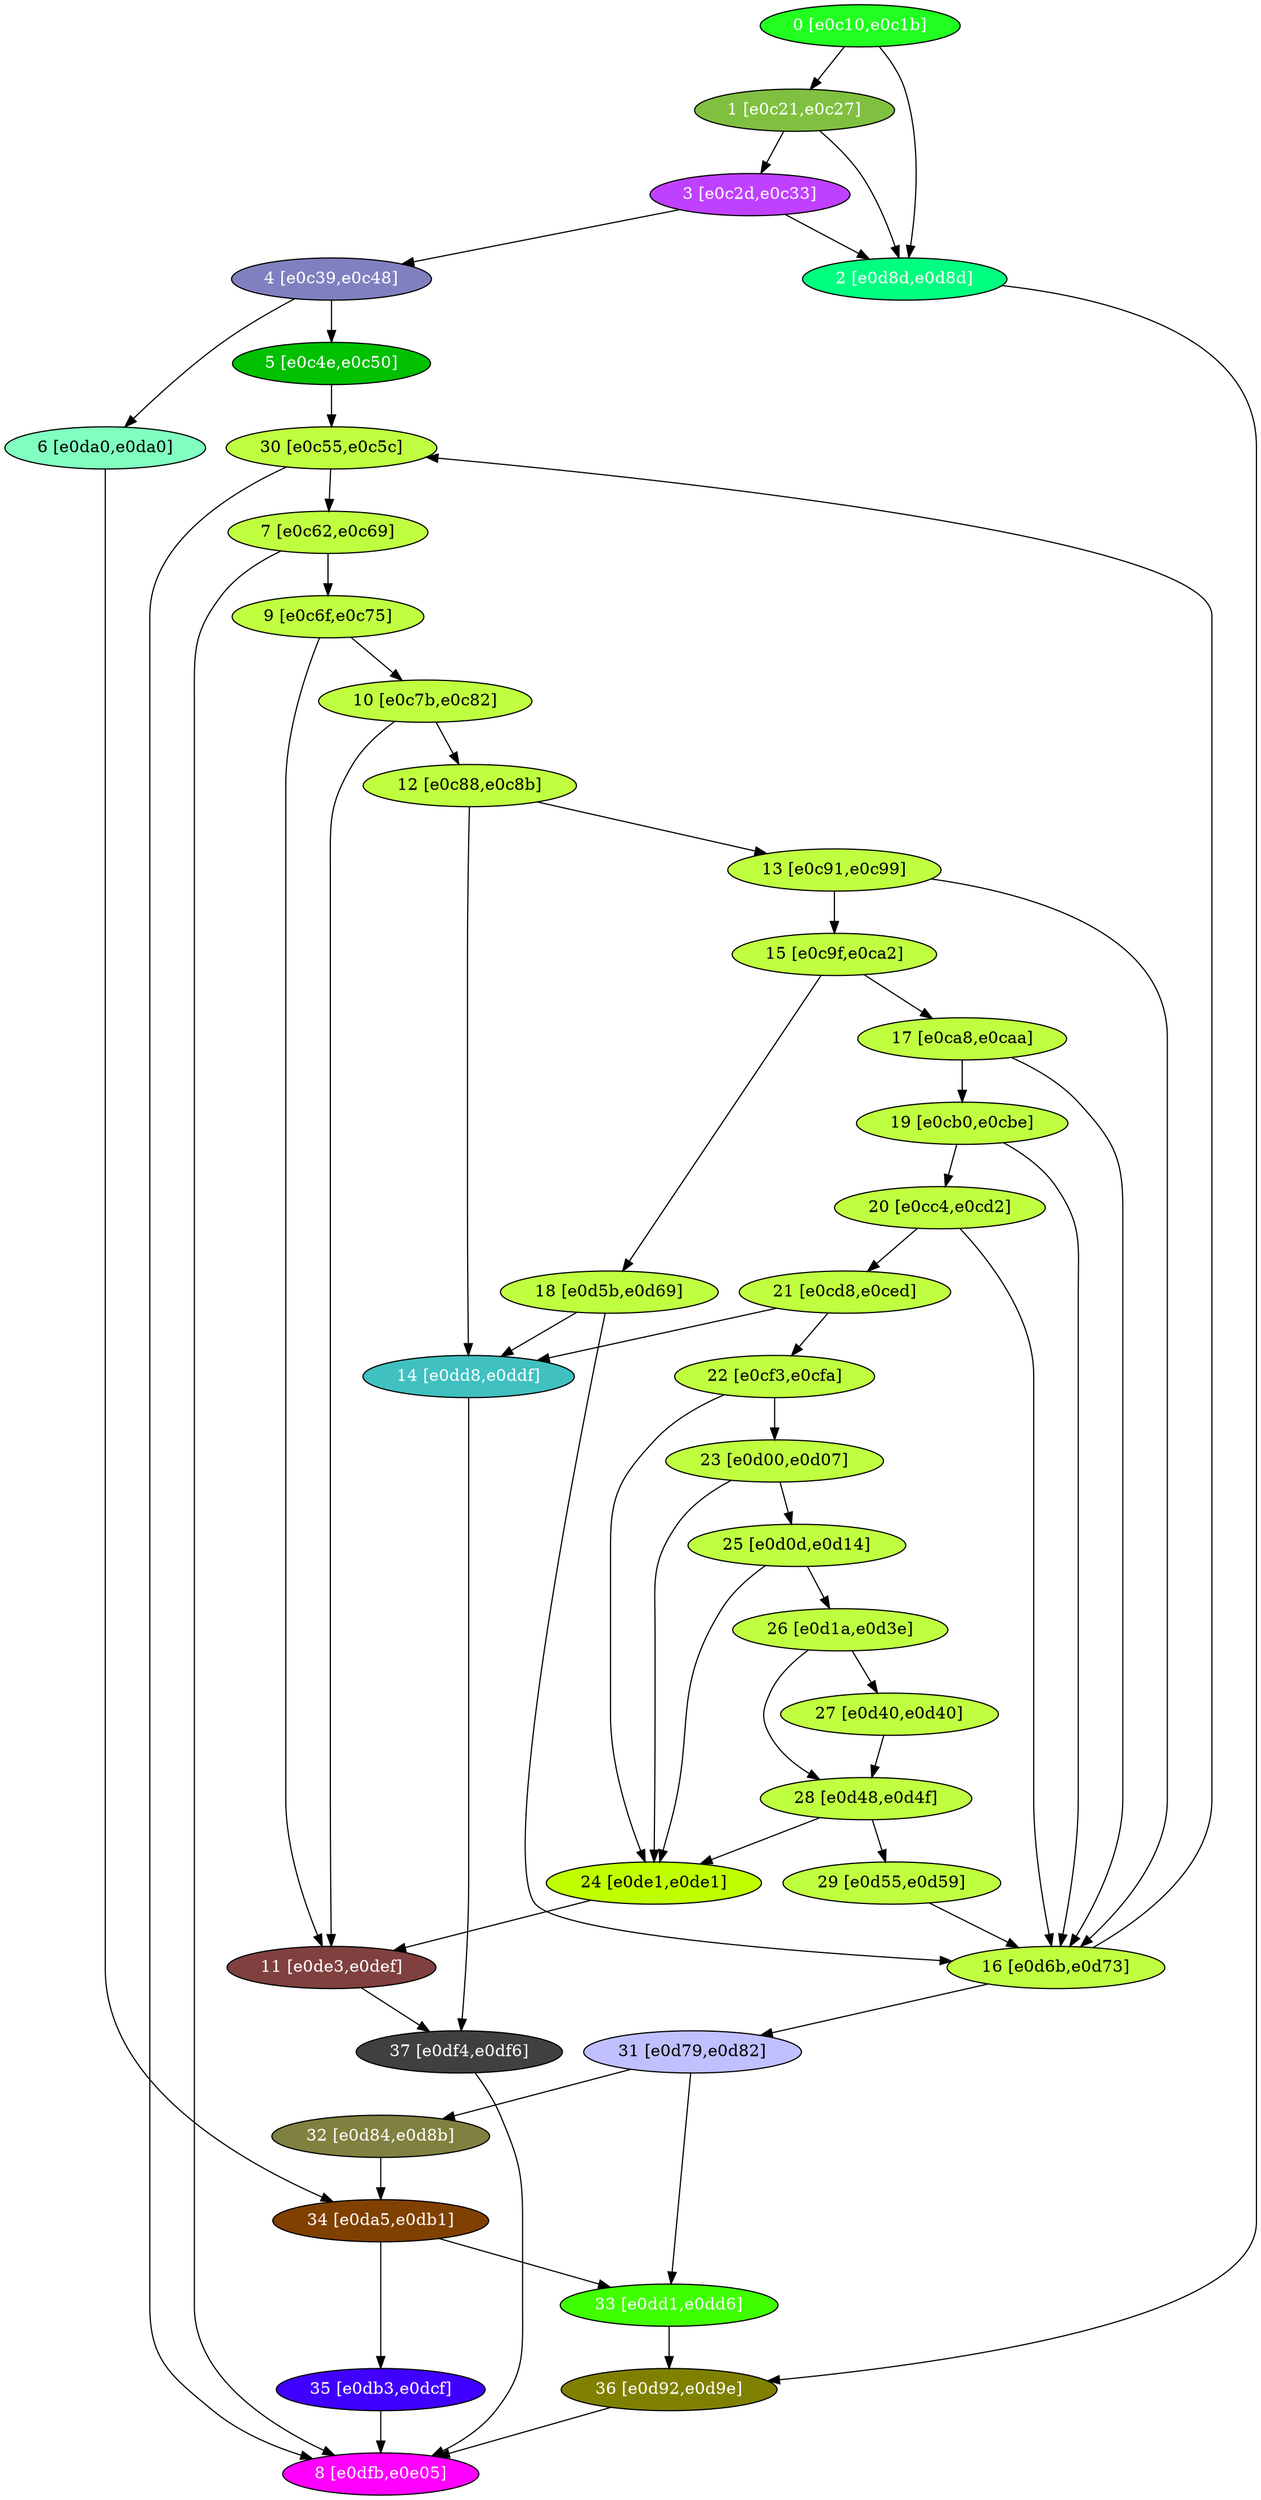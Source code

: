 diGraph libnss3{
	libnss3_0  [style=filled fillcolor="#20FF20" fontcolor="#ffffff" shape=oval label="0 [e0c10,e0c1b]"]
	libnss3_1  [style=filled fillcolor="#80C040" fontcolor="#ffffff" shape=oval label="1 [e0c21,e0c27]"]
	libnss3_2  [style=filled fillcolor="#00FF80" fontcolor="#ffffff" shape=oval label="2 [e0d8d,e0d8d]"]
	libnss3_3  [style=filled fillcolor="#C040FF" fontcolor="#ffffff" shape=oval label="3 [e0c2d,e0c33]"]
	libnss3_4  [style=filled fillcolor="#8080C0" fontcolor="#ffffff" shape=oval label="4 [e0c39,e0c48]"]
	libnss3_5  [style=filled fillcolor="#00C000" fontcolor="#ffffff" shape=oval label="5 [e0c4e,e0c50]"]
	libnss3_6  [style=filled fillcolor="#80FFC0" fontcolor="#000000" shape=oval label="6 [e0da0,e0da0]"]
	libnss3_7  [style=filled fillcolor="#C0FF40" fontcolor="#000000" shape=oval label="7 [e0c62,e0c69]"]
	libnss3_8  [style=filled fillcolor="#FF00FF" fontcolor="#ffffff" shape=oval label="8 [e0dfb,e0e05]"]
	libnss3_9  [style=filled fillcolor="#C0FF40" fontcolor="#000000" shape=oval label="9 [e0c6f,e0c75]"]
	libnss3_a  [style=filled fillcolor="#C0FF40" fontcolor="#000000" shape=oval label="10 [e0c7b,e0c82]"]
	libnss3_b  [style=filled fillcolor="#804040" fontcolor="#ffffff" shape=oval label="11 [e0de3,e0def]"]
	libnss3_c  [style=filled fillcolor="#C0FF40" fontcolor="#000000" shape=oval label="12 [e0c88,e0c8b]"]
	libnss3_d  [style=filled fillcolor="#C0FF40" fontcolor="#000000" shape=oval label="13 [e0c91,e0c99]"]
	libnss3_e  [style=filled fillcolor="#40C0C0" fontcolor="#ffffff" shape=oval label="14 [e0dd8,e0ddf]"]
	libnss3_f  [style=filled fillcolor="#C0FF40" fontcolor="#000000" shape=oval label="15 [e0c9f,e0ca2]"]
	libnss3_10  [style=filled fillcolor="#C0FF40" fontcolor="#000000" shape=oval label="16 [e0d6b,e0d73]"]
	libnss3_11  [style=filled fillcolor="#C0FF40" fontcolor="#000000" shape=oval label="17 [e0ca8,e0caa]"]
	libnss3_12  [style=filled fillcolor="#C0FF40" fontcolor="#000000" shape=oval label="18 [e0d5b,e0d69]"]
	libnss3_13  [style=filled fillcolor="#C0FF40" fontcolor="#000000" shape=oval label="19 [e0cb0,e0cbe]"]
	libnss3_14  [style=filled fillcolor="#C0FF40" fontcolor="#000000" shape=oval label="20 [e0cc4,e0cd2]"]
	libnss3_15  [style=filled fillcolor="#C0FF40" fontcolor="#000000" shape=oval label="21 [e0cd8,e0ced]"]
	libnss3_16  [style=filled fillcolor="#C0FF40" fontcolor="#000000" shape=oval label="22 [e0cf3,e0cfa]"]
	libnss3_17  [style=filled fillcolor="#C0FF40" fontcolor="#000000" shape=oval label="23 [e0d00,e0d07]"]
	libnss3_18  [style=filled fillcolor="#C0FF00" fontcolor="#000000" shape=oval label="24 [e0de1,e0de1]"]
	libnss3_19  [style=filled fillcolor="#C0FF40" fontcolor="#000000" shape=oval label="25 [e0d0d,e0d14]"]
	libnss3_1a  [style=filled fillcolor="#C0FF40" fontcolor="#000000" shape=oval label="26 [e0d1a,e0d3e]"]
	libnss3_1b  [style=filled fillcolor="#C0FF40" fontcolor="#000000" shape=oval label="27 [e0d40,e0d40]"]
	libnss3_1c  [style=filled fillcolor="#C0FF40" fontcolor="#000000" shape=oval label="28 [e0d48,e0d4f]"]
	libnss3_1d  [style=filled fillcolor="#C0FF40" fontcolor="#000000" shape=oval label="29 [e0d55,e0d59]"]
	libnss3_1e  [style=filled fillcolor="#C0FF40" fontcolor="#000000" shape=oval label="30 [e0c55,e0c5c]"]
	libnss3_1f  [style=filled fillcolor="#C0C0FF" fontcolor="#000000" shape=oval label="31 [e0d79,e0d82]"]
	libnss3_20  [style=filled fillcolor="#808040" fontcolor="#ffffff" shape=oval label="32 [e0d84,e0d8b]"]
	libnss3_21  [style=filled fillcolor="#40FF00" fontcolor="#ffffff" shape=oval label="33 [e0dd1,e0dd6]"]
	libnss3_22  [style=filled fillcolor="#804000" fontcolor="#ffffff" shape=oval label="34 [e0da5,e0db1]"]
	libnss3_23  [style=filled fillcolor="#4000FF" fontcolor="#ffffff" shape=oval label="35 [e0db3,e0dcf]"]
	libnss3_24  [style=filled fillcolor="#808000" fontcolor="#ffffff" shape=oval label="36 [e0d92,e0d9e]"]
	libnss3_25  [style=filled fillcolor="#404040" fontcolor="#ffffff" shape=oval label="37 [e0df4,e0df6]"]

	libnss3_0 -> libnss3_1
	libnss3_0 -> libnss3_2
	libnss3_1 -> libnss3_2
	libnss3_1 -> libnss3_3
	libnss3_2 -> libnss3_24
	libnss3_3 -> libnss3_2
	libnss3_3 -> libnss3_4
	libnss3_4 -> libnss3_5
	libnss3_4 -> libnss3_6
	libnss3_5 -> libnss3_1e
	libnss3_6 -> libnss3_22
	libnss3_7 -> libnss3_8
	libnss3_7 -> libnss3_9
	libnss3_9 -> libnss3_a
	libnss3_9 -> libnss3_b
	libnss3_a -> libnss3_b
	libnss3_a -> libnss3_c
	libnss3_b -> libnss3_25
	libnss3_c -> libnss3_d
	libnss3_c -> libnss3_e
	libnss3_d -> libnss3_f
	libnss3_d -> libnss3_10
	libnss3_e -> libnss3_25
	libnss3_f -> libnss3_11
	libnss3_f -> libnss3_12
	libnss3_10 -> libnss3_1e
	libnss3_10 -> libnss3_1f
	libnss3_11 -> libnss3_10
	libnss3_11 -> libnss3_13
	libnss3_12 -> libnss3_e
	libnss3_12 -> libnss3_10
	libnss3_13 -> libnss3_10
	libnss3_13 -> libnss3_14
	libnss3_14 -> libnss3_10
	libnss3_14 -> libnss3_15
	libnss3_15 -> libnss3_e
	libnss3_15 -> libnss3_16
	libnss3_16 -> libnss3_17
	libnss3_16 -> libnss3_18
	libnss3_17 -> libnss3_18
	libnss3_17 -> libnss3_19
	libnss3_18 -> libnss3_b
	libnss3_19 -> libnss3_18
	libnss3_19 -> libnss3_1a
	libnss3_1a -> libnss3_1b
	libnss3_1a -> libnss3_1c
	libnss3_1b -> libnss3_1c
	libnss3_1c -> libnss3_18
	libnss3_1c -> libnss3_1d
	libnss3_1d -> libnss3_10
	libnss3_1e -> libnss3_7
	libnss3_1e -> libnss3_8
	libnss3_1f -> libnss3_20
	libnss3_1f -> libnss3_21
	libnss3_20 -> libnss3_22
	libnss3_21 -> libnss3_24
	libnss3_22 -> libnss3_21
	libnss3_22 -> libnss3_23
	libnss3_23 -> libnss3_8
	libnss3_24 -> libnss3_8
	libnss3_25 -> libnss3_8
}